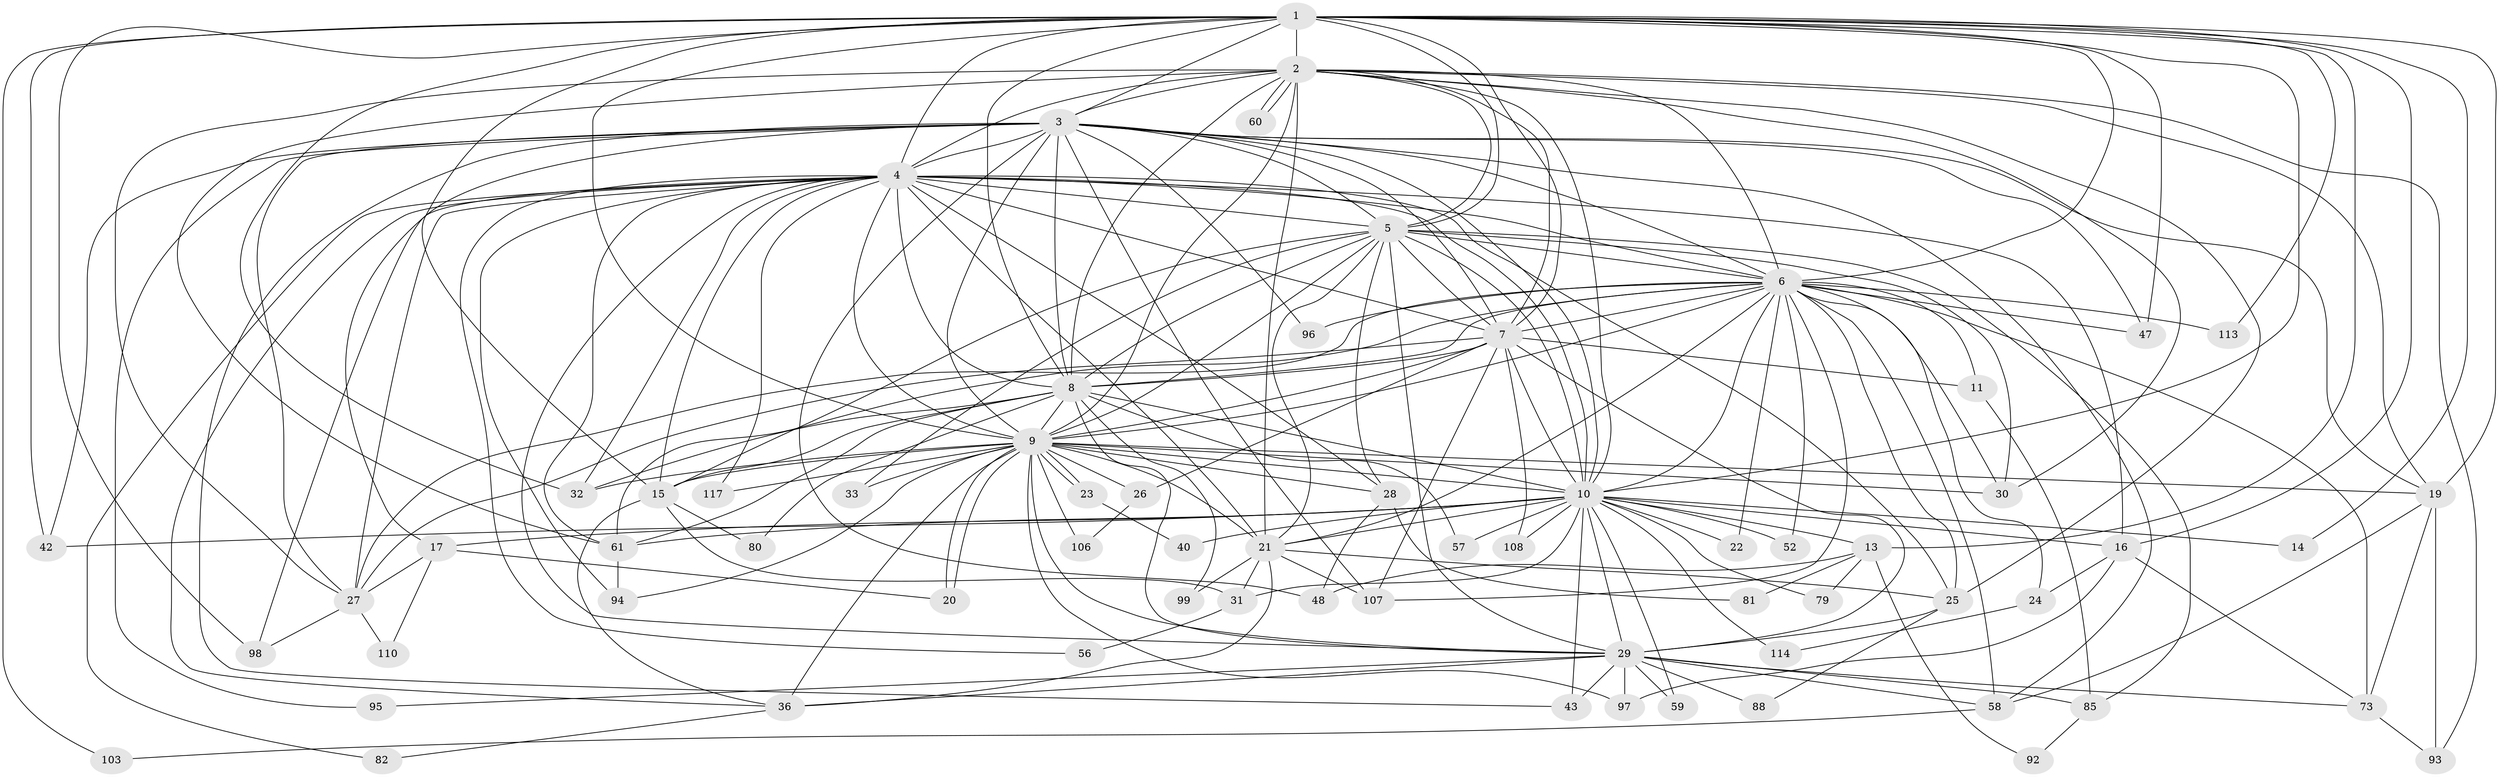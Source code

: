 // original degree distribution, {25: 0.007462686567164179, 22: 0.014925373134328358, 24: 0.014925373134328358, 16: 0.014925373134328358, 17: 0.007462686567164179, 30: 0.007462686567164179, 26: 0.007462686567164179, 3: 0.21641791044776118, 7: 0.029850746268656716, 5: 0.03731343283582089, 4: 0.12686567164179105, 6: 0.022388059701492536, 2: 0.48507462686567165, 8: 0.007462686567164179}
// Generated by graph-tools (version 1.1) at 2025/14/03/09/25 04:14:05]
// undirected, 67 vertices, 208 edges
graph export_dot {
graph [start="1"]
  node [color=gray90,style=filled];
  1 [super="+67"];
  2 [super="+44"];
  3;
  4 [super="+62+70+55+84+63+76+46"];
  5 [super="+50"];
  6;
  7;
  8;
  9;
  10 [super="+12"];
  11;
  13 [super="+68"];
  14 [super="+134"];
  15 [super="+18"];
  16 [super="+129+112"];
  17;
  19 [super="+89+101"];
  20 [super="+128"];
  21 [super="+122+34"];
  22;
  23;
  24;
  25 [super="+53"];
  26;
  27 [super="+72+51+38"];
  28 [super="+41"];
  29 [super="+78+39+35"];
  30 [super="+116+45"];
  31;
  32 [super="+71"];
  33;
  36 [super="+37+75"];
  40;
  42 [super="+83+77"];
  43 [super="+66"];
  47 [super="+133"];
  48;
  52;
  56;
  57;
  58 [super="+109"];
  59;
  60;
  61 [super="+69"];
  73 [super="+118+115"];
  79;
  80;
  81;
  82;
  85 [super="+124"];
  88;
  92;
  93;
  94 [super="+104"];
  95;
  96;
  97;
  98 [super="+111"];
  99;
  103;
  106;
  107 [super="+132"];
  108;
  110;
  113;
  114;
  117;
  1 -- 2;
  1 -- 3;
  1 -- 4 [weight=3];
  1 -- 5;
  1 -- 6;
  1 -- 7;
  1 -- 8;
  1 -- 9 [weight=2];
  1 -- 10;
  1 -- 13;
  1 -- 14 [weight=2];
  1 -- 15;
  1 -- 16 [weight=2];
  1 -- 19;
  1 -- 32;
  1 -- 42;
  1 -- 47;
  1 -- 103;
  1 -- 113;
  1 -- 98;
  2 -- 3;
  2 -- 4 [weight=4];
  2 -- 5;
  2 -- 6;
  2 -- 7 [weight=2];
  2 -- 8;
  2 -- 9;
  2 -- 10;
  2 -- 60;
  2 -- 60;
  2 -- 93;
  2 -- 19;
  2 -- 27;
  2 -- 61;
  2 -- 25;
  2 -- 30;
  2 -- 21;
  3 -- 4 [weight=2];
  3 -- 5;
  3 -- 6;
  3 -- 7;
  3 -- 8;
  3 -- 9;
  3 -- 10 [weight=2];
  3 -- 17;
  3 -- 42;
  3 -- 47;
  3 -- 48;
  3 -- 58;
  3 -- 95;
  3 -- 96;
  3 -- 107;
  3 -- 27;
  3 -- 43;
  3 -- 19;
  4 -- 5;
  4 -- 6;
  4 -- 7;
  4 -- 8;
  4 -- 9 [weight=2];
  4 -- 10;
  4 -- 25;
  4 -- 27;
  4 -- 28;
  4 -- 82;
  4 -- 98;
  4 -- 117;
  4 -- 94;
  4 -- 36;
  4 -- 15;
  4 -- 29;
  4 -- 61;
  4 -- 32;
  4 -- 16;
  4 -- 21;
  4 -- 56;
  5 -- 6;
  5 -- 7;
  5 -- 8;
  5 -- 9;
  5 -- 10;
  5 -- 33;
  5 -- 30;
  5 -- 85;
  5 -- 28;
  5 -- 29;
  5 -- 15;
  5 -- 21;
  6 -- 7;
  6 -- 8;
  6 -- 9;
  6 -- 10;
  6 -- 11;
  6 -- 22;
  6 -- 24;
  6 -- 25;
  6 -- 30;
  6 -- 52;
  6 -- 73;
  6 -- 96;
  6 -- 107;
  6 -- 113;
  6 -- 61;
  6 -- 27;
  6 -- 47;
  6 -- 21;
  6 -- 58;
  7 -- 8;
  7 -- 9;
  7 -- 10;
  7 -- 11;
  7 -- 26;
  7 -- 27;
  7 -- 108;
  7 -- 107;
  7 -- 29;
  8 -- 9;
  8 -- 10;
  8 -- 15;
  8 -- 29 [weight=2];
  8 -- 57;
  8 -- 61;
  8 -- 80;
  8 -- 99;
  8 -- 32;
  9 -- 10;
  9 -- 19;
  9 -- 20;
  9 -- 20;
  9 -- 21;
  9 -- 23;
  9 -- 23;
  9 -- 26;
  9 -- 28;
  9 -- 29;
  9 -- 30 [weight=2];
  9 -- 32;
  9 -- 33;
  9 -- 36;
  9 -- 97;
  9 -- 106;
  9 -- 117;
  9 -- 94;
  9 -- 15;
  10 -- 13;
  10 -- 14;
  10 -- 16;
  10 -- 17;
  10 -- 21;
  10 -- 31;
  10 -- 43 [weight=2];
  10 -- 52;
  10 -- 57;
  10 -- 59;
  10 -- 79;
  10 -- 114;
  10 -- 22;
  10 -- 40;
  10 -- 108;
  10 -- 61;
  10 -- 42 [weight=3];
  10 -- 29;
  11 -- 85;
  13 -- 79;
  13 -- 92;
  13 -- 48;
  13 -- 81;
  15 -- 36;
  15 -- 80;
  15 -- 31;
  16 -- 24;
  16 -- 97;
  16 -- 73;
  17 -- 110;
  17 -- 20;
  17 -- 27;
  19 -- 58;
  19 -- 93;
  19 -- 73;
  21 -- 99;
  21 -- 25;
  21 -- 107;
  21 -- 36;
  21 -- 31;
  23 -- 40;
  24 -- 114;
  25 -- 88;
  25 -- 29;
  26 -- 106;
  27 -- 110;
  27 -- 98;
  28 -- 81;
  28 -- 48;
  29 -- 85;
  29 -- 95;
  29 -- 97;
  29 -- 36;
  29 -- 43;
  29 -- 88;
  29 -- 58;
  29 -- 73;
  29 -- 59;
  31 -- 56;
  36 -- 82;
  58 -- 103;
  61 -- 94;
  73 -- 93;
  85 -- 92;
}
